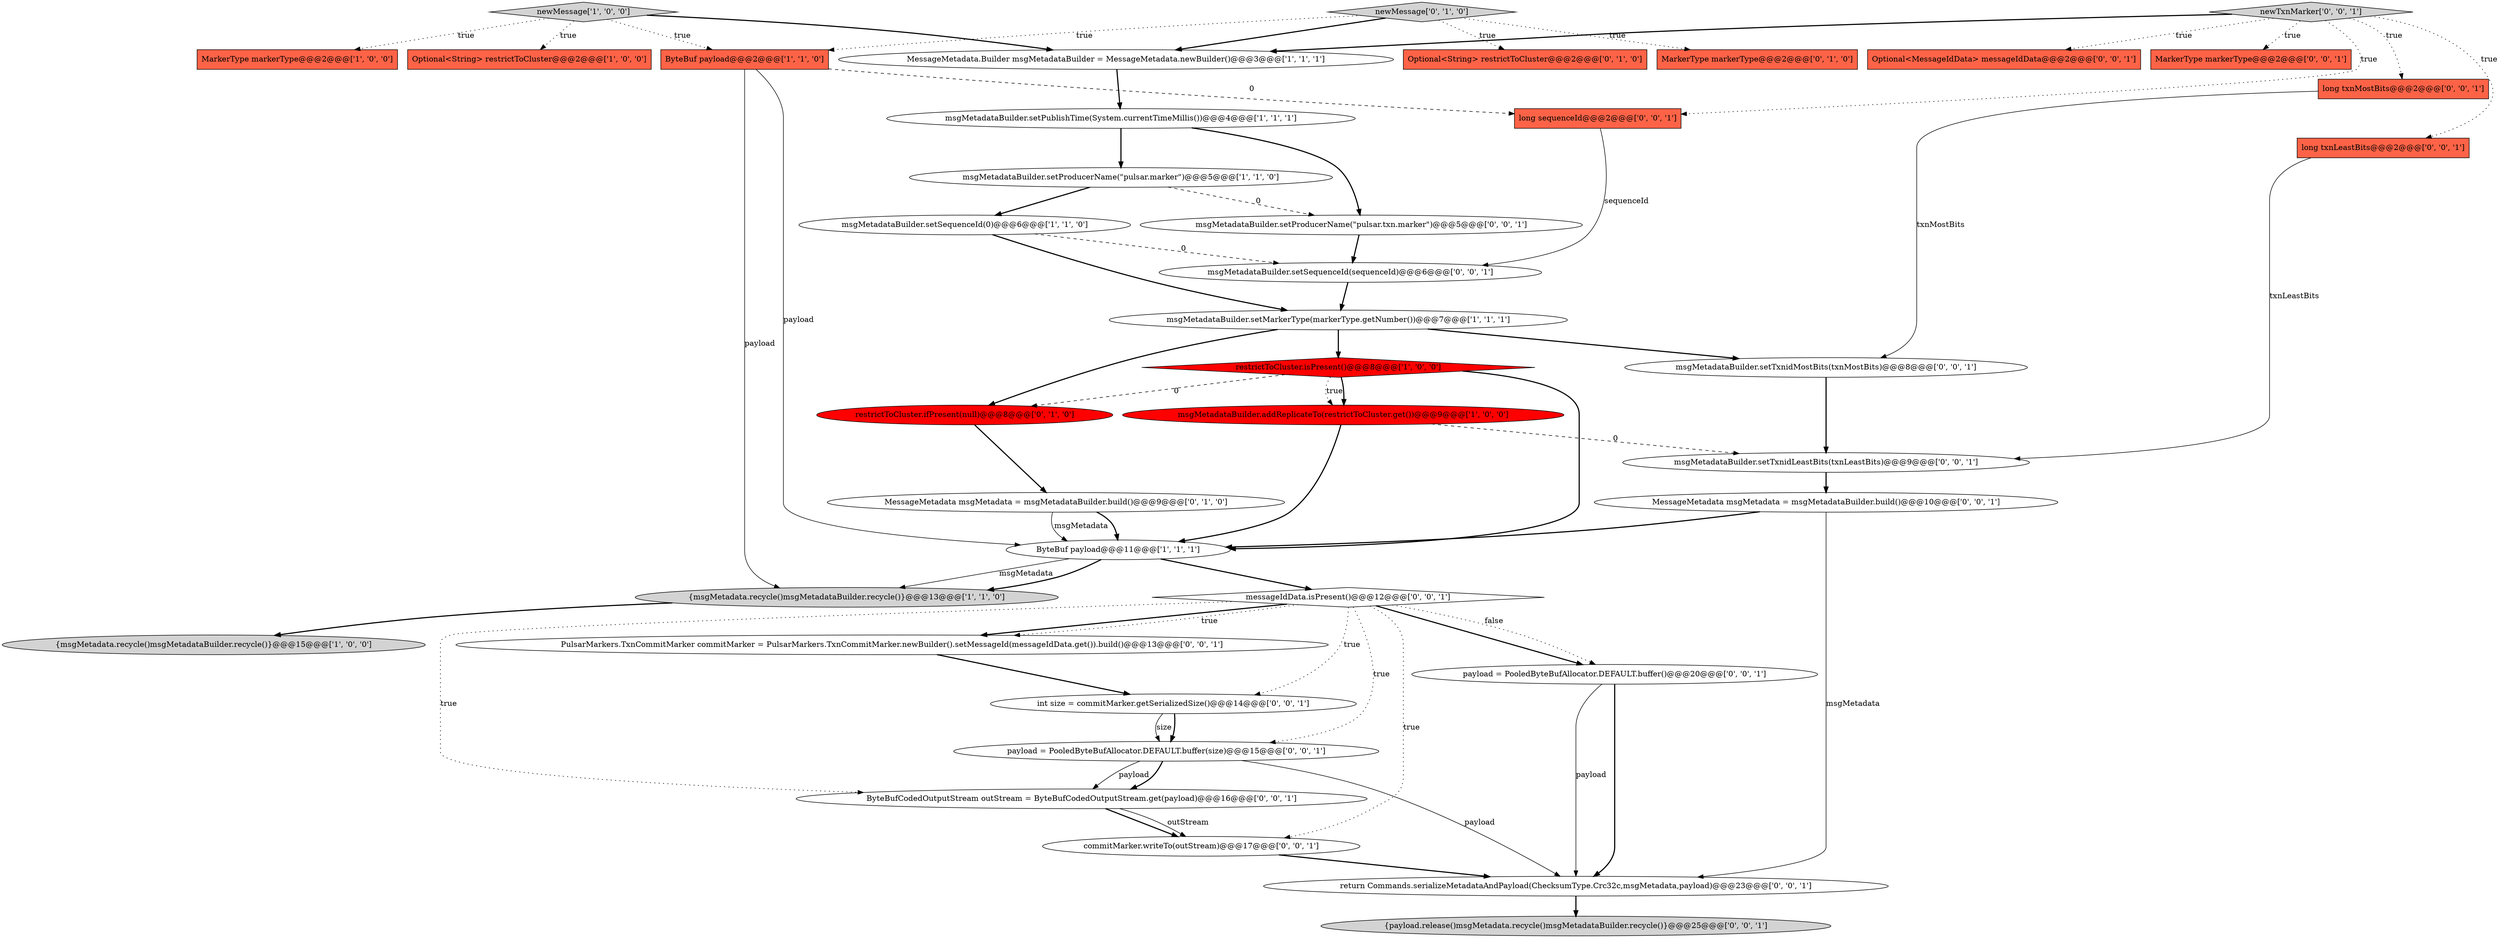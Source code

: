 digraph {
6 [style = filled, label = "msgMetadataBuilder.addReplicateTo(restrictToCluster.get())@@@9@@@['1', '0', '0']", fillcolor = red, shape = ellipse image = "AAA1AAABBB1BBB"];
29 [style = filled, label = "PulsarMarkers.TxnCommitMarker commitMarker = PulsarMarkers.TxnCommitMarker.newBuilder().setMessageId(messageIdData.get()).build()@@@13@@@['0', '0', '1']", fillcolor = white, shape = ellipse image = "AAA0AAABBB3BBB"];
2 [style = filled, label = "MessageMetadata.Builder msgMetadataBuilder = MessageMetadata.newBuilder()@@@3@@@['1', '1', '1']", fillcolor = white, shape = ellipse image = "AAA0AAABBB1BBB"];
38 [style = filled, label = "msgMetadataBuilder.setTxnidLeastBits(txnLeastBits)@@@9@@@['0', '0', '1']", fillcolor = white, shape = ellipse image = "AAA0AAABBB3BBB"];
5 [style = filled, label = "restrictToCluster.isPresent()@@@8@@@['1', '0', '0']", fillcolor = red, shape = diamond image = "AAA1AAABBB1BBB"];
15 [style = filled, label = "restrictToCluster.ifPresent(null)@@@8@@@['0', '1', '0']", fillcolor = red, shape = ellipse image = "AAA1AAABBB2BBB"];
34 [style = filled, label = "long txnMostBits@@@2@@@['0', '0', '1']", fillcolor = tomato, shape = box image = "AAA0AAABBB3BBB"];
22 [style = filled, label = "int size = commitMarker.getSerializedSize()@@@14@@@['0', '0', '1']", fillcolor = white, shape = ellipse image = "AAA0AAABBB3BBB"];
21 [style = filled, label = "msgMetadataBuilder.setSequenceId(sequenceId)@@@6@@@['0', '0', '1']", fillcolor = white, shape = ellipse image = "AAA0AAABBB3BBB"];
32 [style = filled, label = "payload = PooledByteBufAllocator.DEFAULT.buffer(size)@@@15@@@['0', '0', '1']", fillcolor = white, shape = ellipse image = "AAA0AAABBB3BBB"];
7 [style = filled, label = "msgMetadataBuilder.setPublishTime(System.currentTimeMillis())@@@4@@@['1', '1', '1']", fillcolor = white, shape = ellipse image = "AAA0AAABBB1BBB"];
25 [style = filled, label = "commitMarker.writeTo(outStream)@@@17@@@['0', '0', '1']", fillcolor = white, shape = ellipse image = "AAA0AAABBB3BBB"];
36 [style = filled, label = "payload = PooledByteBufAllocator.DEFAULT.buffer()@@@20@@@['0', '0', '1']", fillcolor = white, shape = ellipse image = "AAA0AAABBB3BBB"];
18 [style = filled, label = "MarkerType markerType@@@2@@@['0', '1', '0']", fillcolor = tomato, shape = box image = "AAA0AAABBB2BBB"];
12 [style = filled, label = "{msgMetadata.recycle()msgMetadataBuilder.recycle()}@@@15@@@['1', '0', '0']", fillcolor = lightgray, shape = ellipse image = "AAA0AAABBB1BBB"];
20 [style = filled, label = "Optional<MessageIdData> messageIdData@@@2@@@['0', '0', '1']", fillcolor = tomato, shape = box image = "AAA0AAABBB3BBB"];
11 [style = filled, label = "{msgMetadata.recycle()msgMetadataBuilder.recycle()}@@@13@@@['1', '1', '0']", fillcolor = lightgray, shape = ellipse image = "AAA0AAABBB1BBB"];
24 [style = filled, label = "MessageMetadata msgMetadata = msgMetadataBuilder.build()@@@10@@@['0', '0', '1']", fillcolor = white, shape = ellipse image = "AAA0AAABBB3BBB"];
27 [style = filled, label = "msgMetadataBuilder.setTxnidMostBits(txnMostBits)@@@8@@@['0', '0', '1']", fillcolor = white, shape = ellipse image = "AAA0AAABBB3BBB"];
17 [style = filled, label = "MessageMetadata msgMetadata = msgMetadataBuilder.build()@@@9@@@['0', '1', '0']", fillcolor = white, shape = ellipse image = "AAA0AAABBB2BBB"];
16 [style = filled, label = "Optional<String> restrictToCluster@@@2@@@['0', '1', '0']", fillcolor = tomato, shape = box image = "AAA0AAABBB2BBB"];
9 [style = filled, label = "ByteBuf payload@@@11@@@['1', '1', '1']", fillcolor = white, shape = ellipse image = "AAA0AAABBB1BBB"];
23 [style = filled, label = "newTxnMarker['0', '0', '1']", fillcolor = lightgray, shape = diamond image = "AAA0AAABBB3BBB"];
28 [style = filled, label = "messageIdData.isPresent()@@@12@@@['0', '0', '1']", fillcolor = white, shape = diamond image = "AAA0AAABBB3BBB"];
4 [style = filled, label = "newMessage['1', '0', '0']", fillcolor = lightgray, shape = diamond image = "AAA0AAABBB1BBB"];
37 [style = filled, label = "long sequenceId@@@2@@@['0', '0', '1']", fillcolor = tomato, shape = box image = "AAA0AAABBB3BBB"];
31 [style = filled, label = "ByteBufCodedOutputStream outStream = ByteBufCodedOutputStream.get(payload)@@@16@@@['0', '0', '1']", fillcolor = white, shape = ellipse image = "AAA0AAABBB3BBB"];
8 [style = filled, label = "MarkerType markerType@@@2@@@['1', '0', '0']", fillcolor = tomato, shape = box image = "AAA0AAABBB1BBB"];
33 [style = filled, label = "{payload.release()msgMetadata.recycle()msgMetadataBuilder.recycle()}@@@25@@@['0', '0', '1']", fillcolor = lightgray, shape = ellipse image = "AAA0AAABBB3BBB"];
30 [style = filled, label = "msgMetadataBuilder.setProducerName(\"pulsar.txn.marker\")@@@5@@@['0', '0', '1']", fillcolor = white, shape = ellipse image = "AAA0AAABBB3BBB"];
14 [style = filled, label = "newMessage['0', '1', '0']", fillcolor = lightgray, shape = diamond image = "AAA0AAABBB2BBB"];
10 [style = filled, label = "msgMetadataBuilder.setSequenceId(0)@@@6@@@['1', '1', '0']", fillcolor = white, shape = ellipse image = "AAA0AAABBB1BBB"];
3 [style = filled, label = "msgMetadataBuilder.setMarkerType(markerType.getNumber())@@@7@@@['1', '1', '1']", fillcolor = white, shape = ellipse image = "AAA0AAABBB1BBB"];
35 [style = filled, label = "long txnLeastBits@@@2@@@['0', '0', '1']", fillcolor = tomato, shape = box image = "AAA0AAABBB3BBB"];
26 [style = filled, label = "return Commands.serializeMetadataAndPayload(ChecksumType.Crc32c,msgMetadata,payload)@@@23@@@['0', '0', '1']", fillcolor = white, shape = ellipse image = "AAA0AAABBB3BBB"];
13 [style = filled, label = "ByteBuf payload@@@2@@@['1', '1', '0']", fillcolor = tomato, shape = box image = "AAA0AAABBB1BBB"];
1 [style = filled, label = "Optional<String> restrictToCluster@@@2@@@['1', '0', '0']", fillcolor = tomato, shape = box image = "AAA0AAABBB1BBB"];
0 [style = filled, label = "msgMetadataBuilder.setProducerName(\"pulsar.marker\")@@@5@@@['1', '1', '0']", fillcolor = white, shape = ellipse image = "AAA0AAABBB1BBB"];
19 [style = filled, label = "MarkerType markerType@@@2@@@['0', '0', '1']", fillcolor = tomato, shape = box image = "AAA0AAABBB3BBB"];
13->11 [style = solid, label="payload"];
9->11 [style = solid, label="msgMetadata"];
35->38 [style = solid, label="txnLeastBits"];
28->29 [style = bold, label=""];
28->31 [style = dotted, label="true"];
13->37 [style = dashed, label="0"];
27->38 [style = bold, label=""];
31->25 [style = bold, label=""];
10->21 [style = dashed, label="0"];
28->36 [style = bold, label=""];
9->11 [style = bold, label=""];
5->9 [style = bold, label=""];
7->30 [style = bold, label=""];
4->1 [style = dotted, label="true"];
38->24 [style = bold, label=""];
17->9 [style = bold, label=""];
28->25 [style = dotted, label="true"];
5->6 [style = dotted, label="true"];
4->8 [style = dotted, label="true"];
10->3 [style = bold, label=""];
22->32 [style = bold, label=""];
6->38 [style = dashed, label="0"];
34->27 [style = solid, label="txnMostBits"];
7->0 [style = bold, label=""];
22->32 [style = solid, label="size"];
11->12 [style = bold, label=""];
4->2 [style = bold, label=""];
3->15 [style = bold, label=""];
36->26 [style = bold, label=""];
23->19 [style = dotted, label="true"];
36->26 [style = solid, label="payload"];
32->31 [style = solid, label="payload"];
14->13 [style = dotted, label="true"];
3->27 [style = bold, label=""];
9->28 [style = bold, label=""];
14->16 [style = dotted, label="true"];
4->13 [style = dotted, label="true"];
31->25 [style = solid, label="outStream"];
28->29 [style = dotted, label="true"];
23->37 [style = dotted, label="true"];
15->17 [style = bold, label=""];
0->10 [style = bold, label=""];
3->5 [style = bold, label=""];
30->21 [style = bold, label=""];
28->32 [style = dotted, label="true"];
23->20 [style = dotted, label="true"];
5->6 [style = bold, label=""];
17->9 [style = solid, label="msgMetadata"];
25->26 [style = bold, label=""];
0->30 [style = dashed, label="0"];
28->22 [style = dotted, label="true"];
28->36 [style = dotted, label="false"];
23->35 [style = dotted, label="true"];
13->9 [style = solid, label="payload"];
37->21 [style = solid, label="sequenceId"];
24->26 [style = solid, label="msgMetadata"];
14->2 [style = bold, label=""];
23->2 [style = bold, label=""];
2->7 [style = bold, label=""];
29->22 [style = bold, label=""];
6->9 [style = bold, label=""];
5->15 [style = dashed, label="0"];
26->33 [style = bold, label=""];
32->26 [style = solid, label="payload"];
23->34 [style = dotted, label="true"];
14->18 [style = dotted, label="true"];
32->31 [style = bold, label=""];
24->9 [style = bold, label=""];
21->3 [style = bold, label=""];
}
